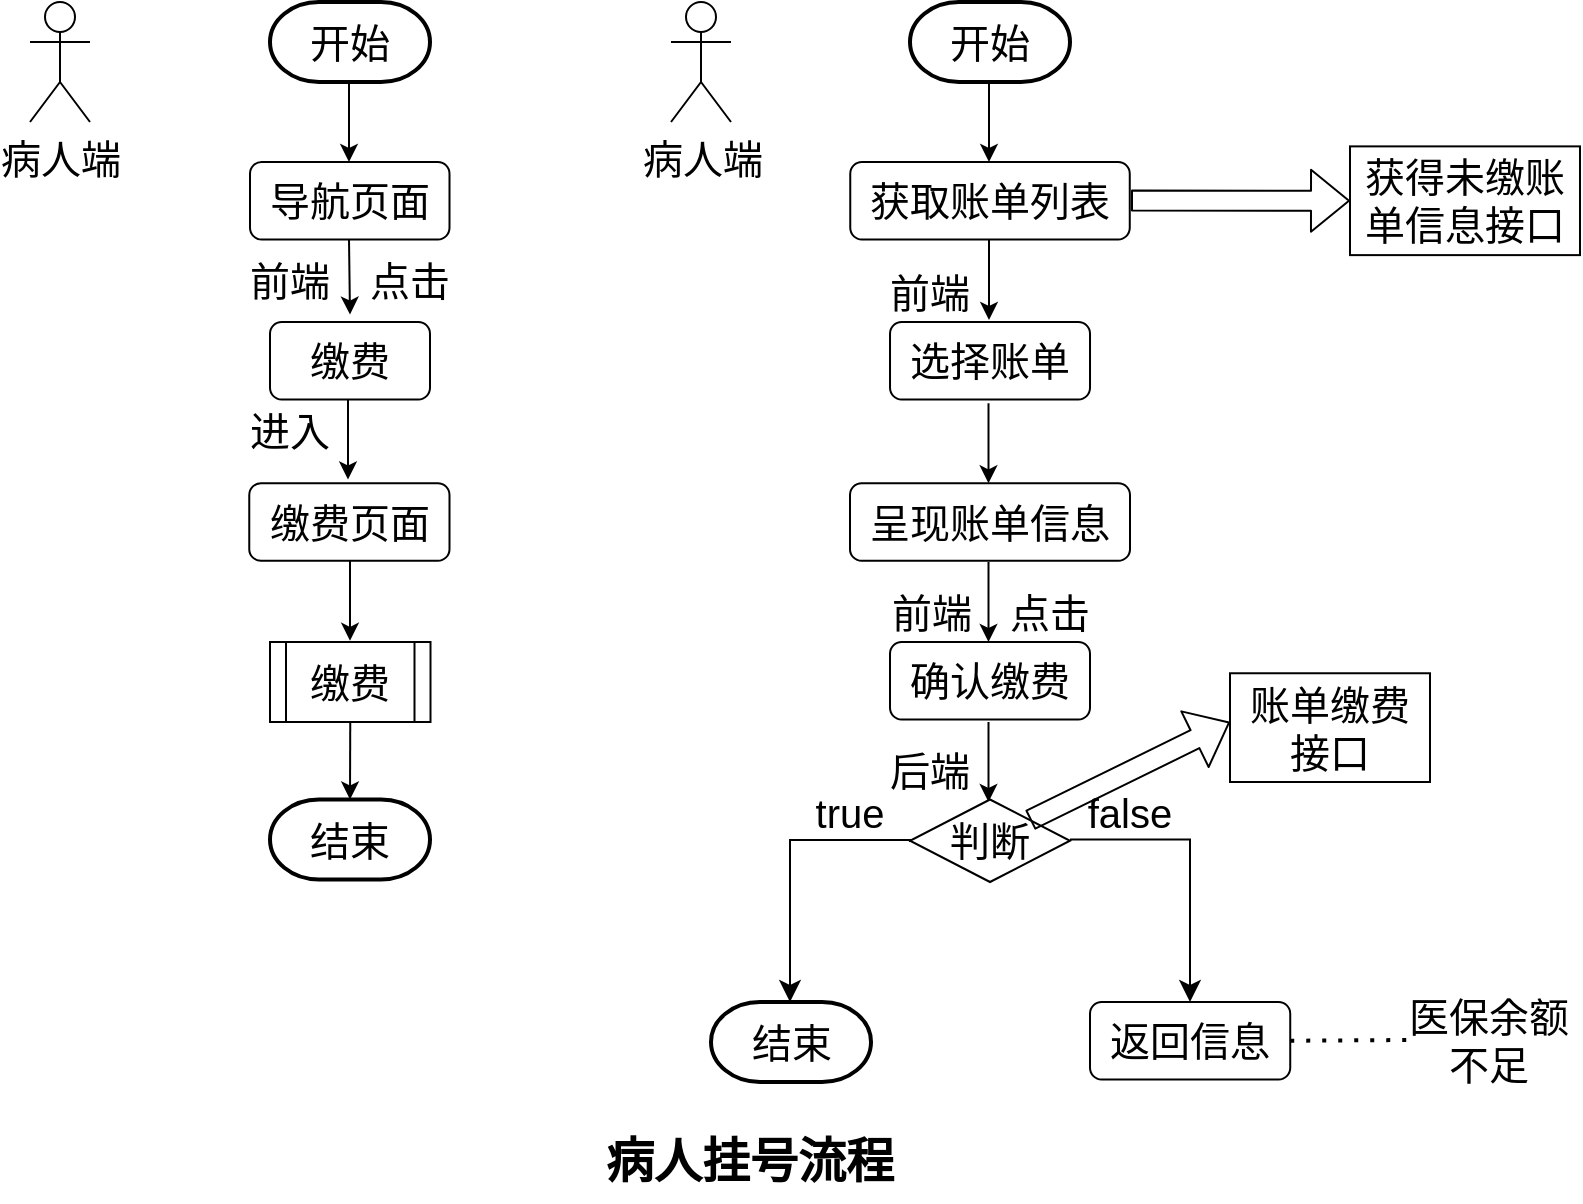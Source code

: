<mxfile>
    <diagram id="X5SzS_FeevJv-DkIXQUU" name="第 1 页">
        <mxGraphModel dx="930" dy="659" grid="1" gridSize="10" guides="1" tooltips="1" connect="1" arrows="1" fold="1" page="1" pageScale="1" pageWidth="827" pageHeight="1169" math="0" shadow="0">
            <root>
                <mxCell id="0"/>
                <mxCell id="1" parent="0"/>
                <mxCell id="193" value="&lt;font style=&quot;font-size: 20px;&quot;&gt;病人端&lt;/font&gt;" style="shape=umlActor;verticalLabelPosition=bottom;verticalAlign=top;html=1;outlineConnect=0;" parent="1" vertex="1">
                    <mxGeometry x="40" y="40" width="30" height="60" as="geometry"/>
                </mxCell>
                <mxCell id="194" value="开始" style="strokeWidth=2;html=1;shape=mxgraph.flowchart.terminator;whiteSpace=wrap;fontSize=20;" parent="1" vertex="1">
                    <mxGeometry x="160" y="40" width="80" height="40" as="geometry"/>
                </mxCell>
                <mxCell id="195" value="" style="endArrow=classic;html=1;fontSize=20;exitX=0.5;exitY=1;exitDx=0;exitDy=0;exitPerimeter=0;strokeWidth=1;" parent="1" edge="1">
                    <mxGeometry width="50" height="50" relative="1" as="geometry">
                        <mxPoint x="199.5" y="80" as="sourcePoint"/>
                        <mxPoint x="199.5" y="120" as="targetPoint"/>
                    </mxGeometry>
                </mxCell>
                <mxCell id="196" value="导航页面" style="rounded=1;whiteSpace=wrap;html=1;fontSize=20;" parent="1" vertex="1">
                    <mxGeometry x="150" y="120" width="99.75" height="38.75" as="geometry"/>
                </mxCell>
                <mxCell id="197" value="" style="endArrow=classic;html=1;fontSize=20;exitX=0.5;exitY=1;exitDx=0;exitDy=0;exitPerimeter=0;strokeWidth=1;entryX=0.5;entryY=0;entryDx=0;entryDy=0;" parent="1" edge="1">
                    <mxGeometry width="50" height="50" relative="1" as="geometry">
                        <mxPoint x="199.5" y="158.75" as="sourcePoint"/>
                        <mxPoint x="200" y="196.25" as="targetPoint"/>
                    </mxGeometry>
                </mxCell>
                <mxCell id="198" value="前端" style="text;html=1;strokeColor=none;fillColor=none;align=center;verticalAlign=middle;whiteSpace=wrap;rounded=0;fontSize=20;" parent="1" vertex="1">
                    <mxGeometry x="140" y="163.75" width="60" height="30" as="geometry"/>
                </mxCell>
                <mxCell id="199" value="点击" style="text;html=1;strokeColor=none;fillColor=none;align=center;verticalAlign=middle;whiteSpace=wrap;rounded=0;fontSize=20;" parent="1" vertex="1">
                    <mxGeometry x="200" y="163.75" width="60" height="30" as="geometry"/>
                </mxCell>
                <mxCell id="200" value="缴费" style="rounded=1;whiteSpace=wrap;html=1;fontSize=20;" parent="1" vertex="1">
                    <mxGeometry x="160" y="200" width="80" height="38.75" as="geometry"/>
                </mxCell>
                <mxCell id="201" value="" style="endArrow=classic;html=1;fontSize=20;exitX=0.5;exitY=1;exitDx=0;exitDy=0;exitPerimeter=0;strokeWidth=1;" parent="1" edge="1">
                    <mxGeometry width="50" height="50" relative="1" as="geometry">
                        <mxPoint x="199" y="238.75" as="sourcePoint"/>
                        <mxPoint x="199" y="278.75" as="targetPoint"/>
                    </mxGeometry>
                </mxCell>
                <mxCell id="202" value="缴费页面" style="rounded=1;whiteSpace=wrap;html=1;fontSize=20;" parent="1" vertex="1">
                    <mxGeometry x="149.63" y="280.63" width="100.12" height="38.75" as="geometry"/>
                </mxCell>
                <mxCell id="203" value="进入" style="text;html=1;strokeColor=none;fillColor=none;align=center;verticalAlign=middle;whiteSpace=wrap;rounded=0;fontSize=20;" parent="1" vertex="1">
                    <mxGeometry x="140" y="238.75" width="60" height="30" as="geometry"/>
                </mxCell>
                <mxCell id="204" value="" style="endArrow=classic;html=1;fontSize=20;exitX=0.5;exitY=1;exitDx=0;exitDy=0;exitPerimeter=0;strokeWidth=1;" parent="1" edge="1">
                    <mxGeometry width="50" height="50" relative="1" as="geometry">
                        <mxPoint x="200" y="319.38" as="sourcePoint"/>
                        <mxPoint x="200" y="359.38" as="targetPoint"/>
                    </mxGeometry>
                </mxCell>
                <mxCell id="205" value="&lt;font style=&quot;font-size: 20px;&quot;&gt;缴费&lt;/font&gt;" style="shape=process;whiteSpace=wrap;html=1;backgroundOutline=1;" parent="1" vertex="1">
                    <mxGeometry x="160" y="360" width="80.25" height="40" as="geometry"/>
                </mxCell>
                <mxCell id="206" value="" style="endArrow=classic;html=1;fontSize=20;strokeWidth=1;entryX=0.5;entryY=0;entryDx=0;entryDy=0;entryPerimeter=0;exitX=0.5;exitY=1;exitDx=0;exitDy=0;" parent="1" source="205" target="207" edge="1">
                    <mxGeometry width="50" height="50" relative="1" as="geometry">
                        <mxPoint x="300" y="430" as="sourcePoint"/>
                        <mxPoint x="270" y="430" as="targetPoint"/>
                    </mxGeometry>
                </mxCell>
                <mxCell id="207" value="结束" style="strokeWidth=2;html=1;shape=mxgraph.flowchart.terminator;whiteSpace=wrap;fontSize=20;" parent="1" vertex="1">
                    <mxGeometry x="160" y="438.75" width="80" height="40" as="geometry"/>
                </mxCell>
                <mxCell id="208" value="&lt;font style=&quot;font-size: 20px;&quot;&gt;病人端&lt;/font&gt;" style="shape=umlActor;verticalLabelPosition=bottom;verticalAlign=top;html=1;outlineConnect=0;" parent="1" vertex="1">
                    <mxGeometry x="360.5" y="40" width="30" height="60" as="geometry"/>
                </mxCell>
                <mxCell id="209" value="开始" style="strokeWidth=2;html=1;shape=mxgraph.flowchart.terminator;whiteSpace=wrap;fontSize=20;" parent="1" vertex="1">
                    <mxGeometry x="480" y="40" width="80" height="40" as="geometry"/>
                </mxCell>
                <mxCell id="210" value="" style="endArrow=classic;html=1;fontSize=20;exitX=0.5;exitY=1;exitDx=0;exitDy=0;exitPerimeter=0;strokeWidth=1;" parent="1" edge="1">
                    <mxGeometry width="50" height="50" relative="1" as="geometry">
                        <mxPoint x="519.5" y="80" as="sourcePoint"/>
                        <mxPoint x="519.5" y="120" as="targetPoint"/>
                    </mxGeometry>
                </mxCell>
                <mxCell id="211" value="获取账单列表" style="rounded=1;whiteSpace=wrap;html=1;fontSize=20;" parent="1" vertex="1">
                    <mxGeometry x="450.13" y="120" width="139.75" height="38.75" as="geometry"/>
                </mxCell>
                <mxCell id="212" value="" style="shape=flexArrow;endArrow=classic;html=1;exitX=1;exitY=0.5;exitDx=0;exitDy=0;entryX=0;entryY=0.5;entryDx=0;entryDy=0;" parent="1" target="213" edge="1">
                    <mxGeometry width="50" height="50" relative="1" as="geometry">
                        <mxPoint x="590.5" y="139.25" as="sourcePoint"/>
                        <mxPoint x="735.5" y="138.875" as="targetPoint"/>
                    </mxGeometry>
                </mxCell>
                <mxCell id="213" value="&lt;font style=&quot;font-size: 20px;&quot;&gt;获得未缴账单信息接口&lt;/font&gt;" style="rounded=0;whiteSpace=wrap;html=1;fillColor=none;" parent="1" vertex="1">
                    <mxGeometry x="700" y="112.19" width="115" height="54.37" as="geometry"/>
                </mxCell>
                <mxCell id="214" value="" style="endArrow=classic;html=1;fontSize=20;exitX=0.5;exitY=1;exitDx=0;exitDy=0;exitPerimeter=0;strokeWidth=1;" parent="1" edge="1">
                    <mxGeometry width="50" height="50" relative="1" as="geometry">
                        <mxPoint x="519.5" y="159" as="sourcePoint"/>
                        <mxPoint x="519.5" y="199" as="targetPoint"/>
                    </mxGeometry>
                </mxCell>
                <mxCell id="215" value="选择账单" style="rounded=1;whiteSpace=wrap;html=1;fontSize=20;" parent="1" vertex="1">
                    <mxGeometry x="470.01" y="200" width="100" height="38.75" as="geometry"/>
                </mxCell>
                <mxCell id="216" value="前端" style="text;html=1;strokeColor=none;fillColor=none;align=center;verticalAlign=middle;whiteSpace=wrap;rounded=0;fontSize=20;" parent="1" vertex="1">
                    <mxGeometry x="460.25" y="170" width="60" height="30" as="geometry"/>
                </mxCell>
                <mxCell id="217" value="" style="endArrow=classic;html=1;fontSize=20;exitX=0.5;exitY=1;exitDx=0;exitDy=0;exitPerimeter=0;strokeWidth=1;" parent="1" edge="1">
                    <mxGeometry width="50" height="50" relative="1" as="geometry">
                        <mxPoint x="519.25" y="240.63" as="sourcePoint"/>
                        <mxPoint x="519.25" y="280.63" as="targetPoint"/>
                    </mxGeometry>
                </mxCell>
                <mxCell id="218" value="呈现账单信息" style="rounded=1;whiteSpace=wrap;html=1;fontSize=20;" parent="1" vertex="1">
                    <mxGeometry x="450" y="280.63" width="140" height="38.75" as="geometry"/>
                </mxCell>
                <mxCell id="221" value="" style="endArrow=classic;html=1;fontSize=20;exitX=0.5;exitY=1;exitDx=0;exitDy=0;exitPerimeter=0;strokeWidth=1;" parent="1" edge="1">
                    <mxGeometry width="50" height="50" relative="1" as="geometry">
                        <mxPoint x="519.25" y="320" as="sourcePoint"/>
                        <mxPoint x="519.25" y="360" as="targetPoint"/>
                    </mxGeometry>
                </mxCell>
                <mxCell id="222" value="确认缴费" style="rounded=1;whiteSpace=wrap;html=1;fontSize=20;" parent="1" vertex="1">
                    <mxGeometry x="470" y="360" width="100" height="38.75" as="geometry"/>
                </mxCell>
                <mxCell id="223" value="前端" style="text;html=1;strokeColor=none;fillColor=none;align=center;verticalAlign=middle;whiteSpace=wrap;rounded=0;fontSize=20;" parent="1" vertex="1">
                    <mxGeometry x="460.5" y="330" width="60" height="30" as="geometry"/>
                </mxCell>
                <mxCell id="224" value="" style="endArrow=classic;html=1;fontSize=20;exitX=0.5;exitY=1;exitDx=0;exitDy=0;exitPerimeter=0;strokeWidth=1;" parent="1" edge="1">
                    <mxGeometry width="50" height="50" relative="1" as="geometry">
                        <mxPoint x="519.25" y="400" as="sourcePoint"/>
                        <mxPoint x="519.25" y="440" as="targetPoint"/>
                    </mxGeometry>
                </mxCell>
                <mxCell id="239" value="病人挂号流程" style="text;html=1;strokeColor=none;fillColor=none;align=center;verticalAlign=middle;whiteSpace=wrap;rounded=0;fontSize=24;fontStyle=1" parent="1" vertex="1">
                    <mxGeometry x="320" y="600" width="160" height="40" as="geometry"/>
                </mxCell>
                <mxCell id="240" value="点击" style="text;html=1;strokeColor=none;fillColor=none;align=center;verticalAlign=middle;whiteSpace=wrap;rounded=0;fontSize=20;" vertex="1" parent="1">
                    <mxGeometry x="520.25" y="330" width="60" height="30" as="geometry"/>
                </mxCell>
                <mxCell id="242" value="后端" style="text;html=1;strokeColor=none;fillColor=none;align=center;verticalAlign=middle;whiteSpace=wrap;rounded=0;fontSize=20;" vertex="1" parent="1">
                    <mxGeometry x="460.25" y="408.75" width="60" height="30" as="geometry"/>
                </mxCell>
                <mxCell id="243" value="&lt;font style=&quot;font-size: 20px;&quot;&gt;判断&lt;/font&gt;" style="rhombus;whiteSpace=wrap;html=1;" vertex="1" parent="1">
                    <mxGeometry x="480" y="438.75" width="80" height="41.25" as="geometry"/>
                </mxCell>
                <mxCell id="245" value="" style="edgeStyle=segmentEdgeStyle;endArrow=classic;html=1;curved=0;rounded=0;endSize=8;startSize=8;fontSize=20;" edge="1" parent="1">
                    <mxGeometry width="50" height="50" relative="1" as="geometry">
                        <mxPoint x="480" y="460" as="sourcePoint"/>
                        <mxPoint x="420" y="540" as="targetPoint"/>
                        <Array as="points">
                            <mxPoint x="420" y="459"/>
                        </Array>
                    </mxGeometry>
                </mxCell>
                <mxCell id="246" value="" style="edgeStyle=segmentEdgeStyle;endArrow=classic;html=1;curved=0;rounded=0;endSize=8;startSize=8;fontSize=20;" edge="1" parent="1">
                    <mxGeometry width="50" height="50" relative="1" as="geometry">
                        <mxPoint x="560" y="458.75" as="sourcePoint"/>
                        <mxPoint x="620" y="540" as="targetPoint"/>
                    </mxGeometry>
                </mxCell>
                <mxCell id="247" value="true" style="text;html=1;strokeColor=none;fillColor=none;align=center;verticalAlign=middle;whiteSpace=wrap;rounded=0;fontSize=20;" vertex="1" parent="1">
                    <mxGeometry x="420" y="430" width="60" height="30" as="geometry"/>
                </mxCell>
                <mxCell id="248" value="false" style="text;html=1;strokeColor=none;fillColor=none;align=center;verticalAlign=middle;whiteSpace=wrap;rounded=0;fontSize=20;" vertex="1" parent="1">
                    <mxGeometry x="560" y="430" width="60" height="30" as="geometry"/>
                </mxCell>
                <mxCell id="249" value="结束" style="strokeWidth=2;html=1;shape=mxgraph.flowchart.terminator;whiteSpace=wrap;fontSize=20;" vertex="1" parent="1">
                    <mxGeometry x="380.5" y="540" width="80" height="40" as="geometry"/>
                </mxCell>
                <mxCell id="250" value="返回信息" style="rounded=1;whiteSpace=wrap;html=1;fontSize=20;" vertex="1" parent="1">
                    <mxGeometry x="570" y="540" width="100.12" height="38.75" as="geometry"/>
                </mxCell>
                <mxCell id="251" value="" style="endArrow=none;dashed=1;html=1;dashPattern=1 3;strokeWidth=2;fontSize=20;exitX=1;exitY=0.5;exitDx=0;exitDy=0;" edge="1" parent="1" source="250">
                    <mxGeometry width="50" height="50" relative="1" as="geometry">
                        <mxPoint x="390" y="360" as="sourcePoint"/>
                        <mxPoint x="730" y="559" as="targetPoint"/>
                    </mxGeometry>
                </mxCell>
                <mxCell id="252" value="医保余额不足" style="text;html=1;strokeColor=none;fillColor=none;align=center;verticalAlign=middle;whiteSpace=wrap;rounded=0;fontSize=20;" vertex="1" parent="1">
                    <mxGeometry x="727.5" y="544.38" width="82.5" height="30" as="geometry"/>
                </mxCell>
                <mxCell id="253" value="" style="shape=flexArrow;endArrow=classic;html=1;exitX=1;exitY=0;exitDx=0;exitDy=0;" edge="1" parent="1" source="243">
                    <mxGeometry width="50" height="50" relative="1" as="geometry">
                        <mxPoint x="670" y="310" as="sourcePoint"/>
                        <mxPoint x="640" y="400" as="targetPoint"/>
                    </mxGeometry>
                </mxCell>
                <mxCell id="254" value="&lt;span style=&quot;font-size: 20px;&quot;&gt;账单缴费接口&lt;/span&gt;" style="rounded=0;whiteSpace=wrap;html=1;fillColor=none;" vertex="1" parent="1">
                    <mxGeometry x="640" y="375.63" width="100" height="54.37" as="geometry"/>
                </mxCell>
            </root>
        </mxGraphModel>
    </diagram>
</mxfile>